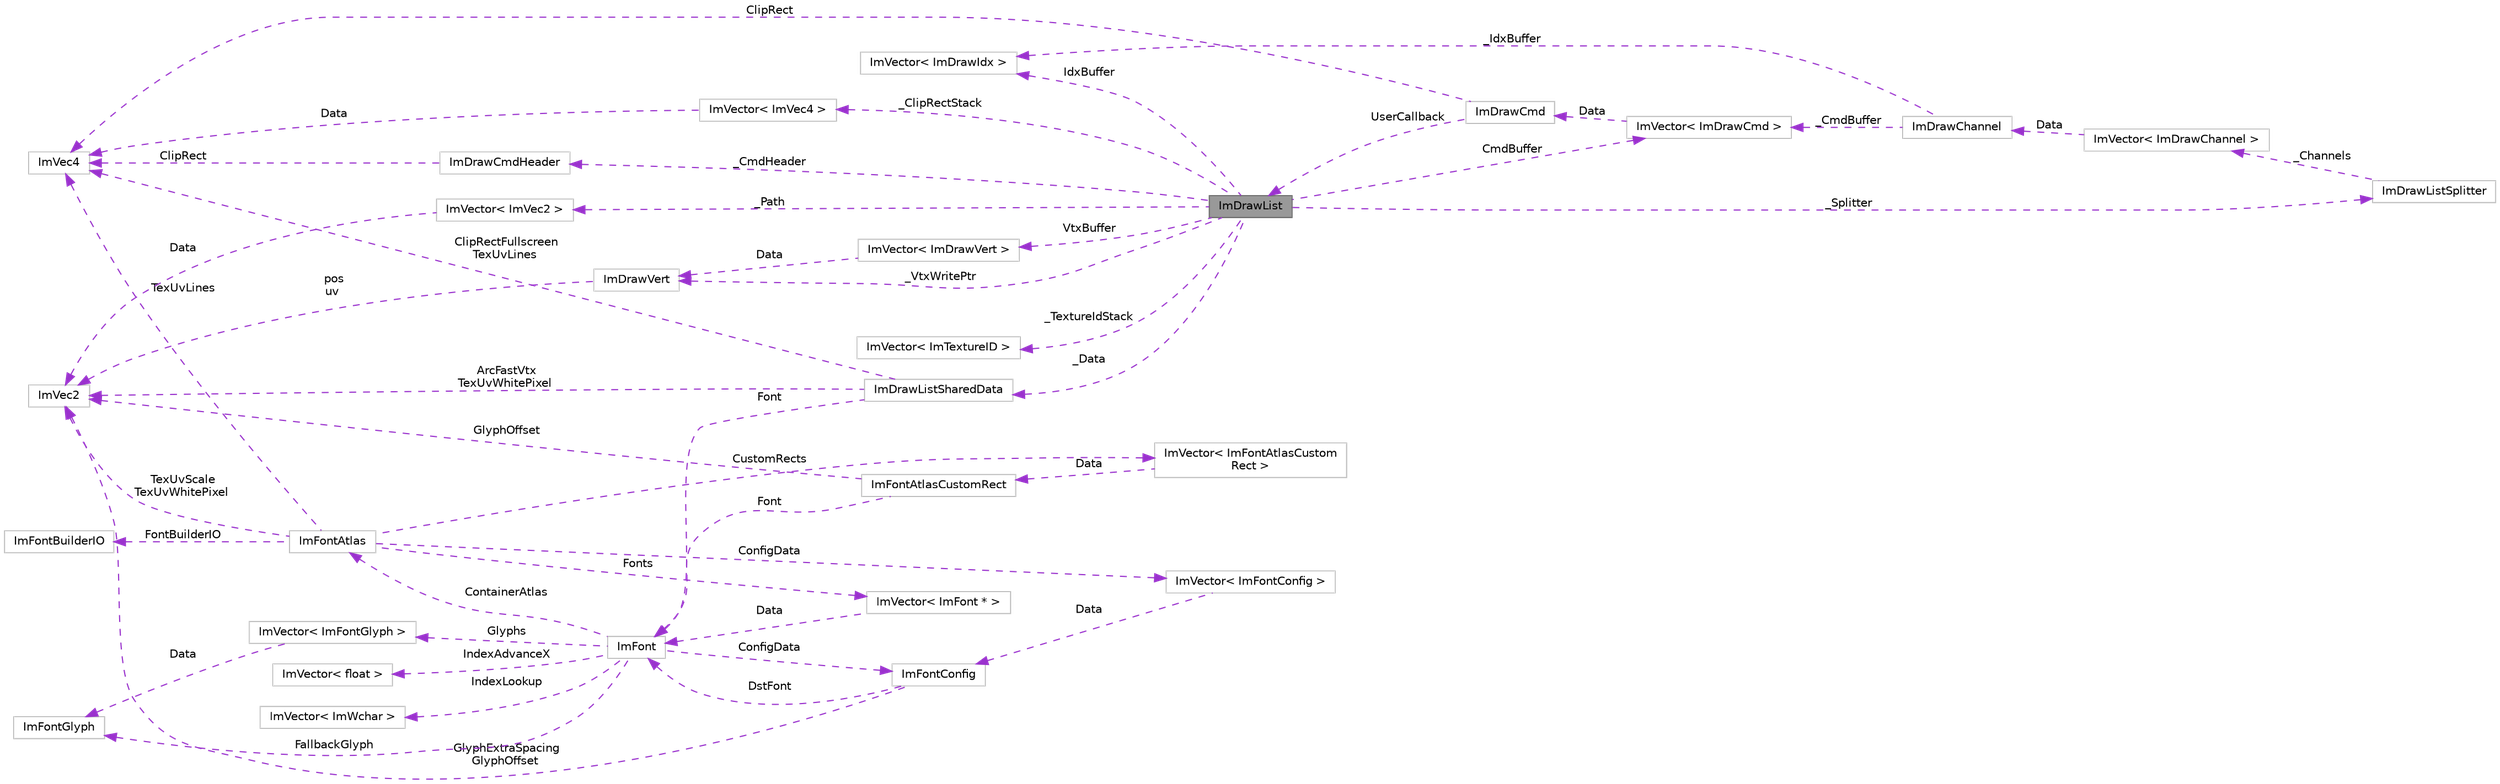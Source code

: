 digraph "ImDrawList"
{
 // LATEX_PDF_SIZE
  bgcolor="transparent";
  edge [fontname=Helvetica,fontsize=10,labelfontname=Helvetica,labelfontsize=10];
  node [fontname=Helvetica,fontsize=10,shape=box,height=0.2,width=0.4];
  rankdir="LR";
  Node1 [label="ImDrawList",height=0.2,width=0.4,color="gray40", fillcolor="grey60", style="filled", fontcolor="black",tooltip=" "];
  Node2 -> Node1 [dir="back",color="darkorchid3",style="dashed",label=" CmdBuffer" ];
  Node2 [label="ImVector\< ImDrawCmd \>",height=0.2,width=0.4,color="grey75", fillcolor="white", style="filled",URL="$struct_im_vector.html",tooltip=" "];
  Node3 -> Node2 [dir="back",color="darkorchid3",style="dashed",label=" Data" ];
  Node3 [label="ImDrawCmd",height=0.2,width=0.4,color="grey75", fillcolor="white", style="filled",URL="$struct_im_draw_cmd.html",tooltip=" "];
  Node4 -> Node3 [dir="back",color="darkorchid3",style="dashed",label=" ClipRect" ];
  Node4 [label="ImVec4",height=0.2,width=0.4,color="grey75", fillcolor="white", style="filled",URL="$struct_im_vec4.html",tooltip=" "];
  Node1 -> Node3 [dir="back",color="darkorchid3",style="dashed",label=" UserCallback" ];
  Node5 -> Node1 [dir="back",color="darkorchid3",style="dashed",label=" IdxBuffer" ];
  Node5 [label="ImVector\< ImDrawIdx \>",height=0.2,width=0.4,color="grey75", fillcolor="white", style="filled",URL="$struct_im_vector.html",tooltip=" "];
  Node6 -> Node1 [dir="back",color="darkorchid3",style="dashed",label=" VtxBuffer" ];
  Node6 [label="ImVector\< ImDrawVert \>",height=0.2,width=0.4,color="grey75", fillcolor="white", style="filled",URL="$struct_im_vector.html",tooltip=" "];
  Node7 -> Node6 [dir="back",color="darkorchid3",style="dashed",label=" Data" ];
  Node7 [label="ImDrawVert",height=0.2,width=0.4,color="grey75", fillcolor="white", style="filled",URL="$struct_im_draw_vert.html",tooltip=" "];
  Node8 -> Node7 [dir="back",color="darkorchid3",style="dashed",label=" pos\nuv" ];
  Node8 [label="ImVec2",height=0.2,width=0.4,color="grey75", fillcolor="white", style="filled",URL="$struct_im_vec2.html",tooltip=" "];
  Node9 -> Node1 [dir="back",color="darkorchid3",style="dashed",label=" _Data" ];
  Node9 [label="ImDrawListSharedData",height=0.2,width=0.4,color="grey75", fillcolor="white", style="filled",URL="$struct_im_draw_list_shared_data.html",tooltip=" "];
  Node8 -> Node9 [dir="back",color="darkorchid3",style="dashed",label=" ArcFastVtx\nTexUvWhitePixel" ];
  Node10 -> Node9 [dir="back",color="darkorchid3",style="dashed",label=" Font" ];
  Node10 [label="ImFont",height=0.2,width=0.4,color="grey75", fillcolor="white", style="filled",URL="$struct_im_font.html",tooltip=" "];
  Node11 -> Node10 [dir="back",color="darkorchid3",style="dashed",label=" IndexAdvanceX" ];
  Node11 [label="ImVector\< float \>",height=0.2,width=0.4,color="grey75", fillcolor="white", style="filled",URL="$struct_im_vector.html",tooltip=" "];
  Node12 -> Node10 [dir="back",color="darkorchid3",style="dashed",label=" IndexLookup" ];
  Node12 [label="ImVector\< ImWchar \>",height=0.2,width=0.4,color="grey75", fillcolor="white", style="filled",URL="$struct_im_vector.html",tooltip=" "];
  Node13 -> Node10 [dir="back",color="darkorchid3",style="dashed",label=" Glyphs" ];
  Node13 [label="ImVector\< ImFontGlyph \>",height=0.2,width=0.4,color="grey75", fillcolor="white", style="filled",URL="$struct_im_vector.html",tooltip=" "];
  Node14 -> Node13 [dir="back",color="darkorchid3",style="dashed",label=" Data" ];
  Node14 [label="ImFontGlyph",height=0.2,width=0.4,color="grey75", fillcolor="white", style="filled",URL="$struct_im_font_glyph.html",tooltip=" "];
  Node14 -> Node10 [dir="back",color="darkorchid3",style="dashed",label=" FallbackGlyph" ];
  Node15 -> Node10 [dir="back",color="darkorchid3",style="dashed",label=" ContainerAtlas" ];
  Node15 [label="ImFontAtlas",height=0.2,width=0.4,color="grey75", fillcolor="white", style="filled",URL="$struct_im_font_atlas.html",tooltip=" "];
  Node8 -> Node15 [dir="back",color="darkorchid3",style="dashed",label=" TexUvScale\nTexUvWhitePixel" ];
  Node16 -> Node15 [dir="back",color="darkorchid3",style="dashed",label=" Fonts" ];
  Node16 [label="ImVector\< ImFont * \>",height=0.2,width=0.4,color="grey75", fillcolor="white", style="filled",URL="$struct_im_vector.html",tooltip=" "];
  Node10 -> Node16 [dir="back",color="darkorchid3",style="dashed",label=" Data" ];
  Node17 -> Node15 [dir="back",color="darkorchid3",style="dashed",label=" CustomRects" ];
  Node17 [label="ImVector\< ImFontAtlasCustom\lRect \>",height=0.2,width=0.4,color="grey75", fillcolor="white", style="filled",URL="$struct_im_vector.html",tooltip=" "];
  Node18 -> Node17 [dir="back",color="darkorchid3",style="dashed",label=" Data" ];
  Node18 [label="ImFontAtlasCustomRect",height=0.2,width=0.4,color="grey75", fillcolor="white", style="filled",URL="$struct_im_font_atlas_custom_rect.html",tooltip=" "];
  Node8 -> Node18 [dir="back",color="darkorchid3",style="dashed",label=" GlyphOffset" ];
  Node10 -> Node18 [dir="back",color="darkorchid3",style="dashed",label=" Font" ];
  Node19 -> Node15 [dir="back",color="darkorchid3",style="dashed",label=" ConfigData" ];
  Node19 [label="ImVector\< ImFontConfig \>",height=0.2,width=0.4,color="grey75", fillcolor="white", style="filled",URL="$struct_im_vector.html",tooltip=" "];
  Node20 -> Node19 [dir="back",color="darkorchid3",style="dashed",label=" Data" ];
  Node20 [label="ImFontConfig",height=0.2,width=0.4,color="grey75", fillcolor="white", style="filled",URL="$struct_im_font_config.html",tooltip=" "];
  Node8 -> Node20 [dir="back",color="darkorchid3",style="dashed",label=" GlyphExtraSpacing\nGlyphOffset" ];
  Node10 -> Node20 [dir="back",color="darkorchid3",style="dashed",label=" DstFont" ];
  Node4 -> Node15 [dir="back",color="darkorchid3",style="dashed",label=" TexUvLines" ];
  Node21 -> Node15 [dir="back",color="darkorchid3",style="dashed",label=" FontBuilderIO" ];
  Node21 [label="ImFontBuilderIO",height=0.2,width=0.4,color="grey75", fillcolor="white", style="filled",URL="$struct_im_font_builder_i_o.html",tooltip=" "];
  Node20 -> Node10 [dir="back",color="darkorchid3",style="dashed",label=" ConfigData" ];
  Node4 -> Node9 [dir="back",color="darkorchid3",style="dashed",label=" ClipRectFullscreen\nTexUvLines" ];
  Node7 -> Node1 [dir="back",color="darkorchid3",style="dashed",label=" _VtxWritePtr" ];
  Node22 -> Node1 [dir="back",color="darkorchid3",style="dashed",label=" _ClipRectStack" ];
  Node22 [label="ImVector\< ImVec4 \>",height=0.2,width=0.4,color="grey75", fillcolor="white", style="filled",URL="$struct_im_vector.html",tooltip=" "];
  Node4 -> Node22 [dir="back",color="darkorchid3",style="dashed",label=" Data" ];
  Node23 -> Node1 [dir="back",color="darkorchid3",style="dashed",label=" _TextureIdStack" ];
  Node23 [label="ImVector\< ImTextureID \>",height=0.2,width=0.4,color="grey75", fillcolor="white", style="filled",URL="$struct_im_vector.html",tooltip=" "];
  Node24 -> Node1 [dir="back",color="darkorchid3",style="dashed",label=" _Path" ];
  Node24 [label="ImVector\< ImVec2 \>",height=0.2,width=0.4,color="grey75", fillcolor="white", style="filled",URL="$struct_im_vector.html",tooltip=" "];
  Node8 -> Node24 [dir="back",color="darkorchid3",style="dashed",label=" Data" ];
  Node25 -> Node1 [dir="back",color="darkorchid3",style="dashed",label=" _CmdHeader" ];
  Node25 [label="ImDrawCmdHeader",height=0.2,width=0.4,color="grey75", fillcolor="white", style="filled",URL="$struct_im_draw_cmd_header.html",tooltip=" "];
  Node4 -> Node25 [dir="back",color="darkorchid3",style="dashed",label=" ClipRect" ];
  Node26 -> Node1 [dir="back",color="darkorchid3",style="dashed",label=" _Splitter" ];
  Node26 [label="ImDrawListSplitter",height=0.2,width=0.4,color="grey75", fillcolor="white", style="filled",URL="$struct_im_draw_list_splitter.html",tooltip=" "];
  Node27 -> Node26 [dir="back",color="darkorchid3",style="dashed",label=" _Channels" ];
  Node27 [label="ImVector\< ImDrawChannel \>",height=0.2,width=0.4,color="grey75", fillcolor="white", style="filled",URL="$struct_im_vector.html",tooltip=" "];
  Node28 -> Node27 [dir="back",color="darkorchid3",style="dashed",label=" Data" ];
  Node28 [label="ImDrawChannel",height=0.2,width=0.4,color="grey75", fillcolor="white", style="filled",URL="$struct_im_draw_channel.html",tooltip=" "];
  Node2 -> Node28 [dir="back",color="darkorchid3",style="dashed",label=" _CmdBuffer" ];
  Node5 -> Node28 [dir="back",color="darkorchid3",style="dashed",label=" _IdxBuffer" ];
}

